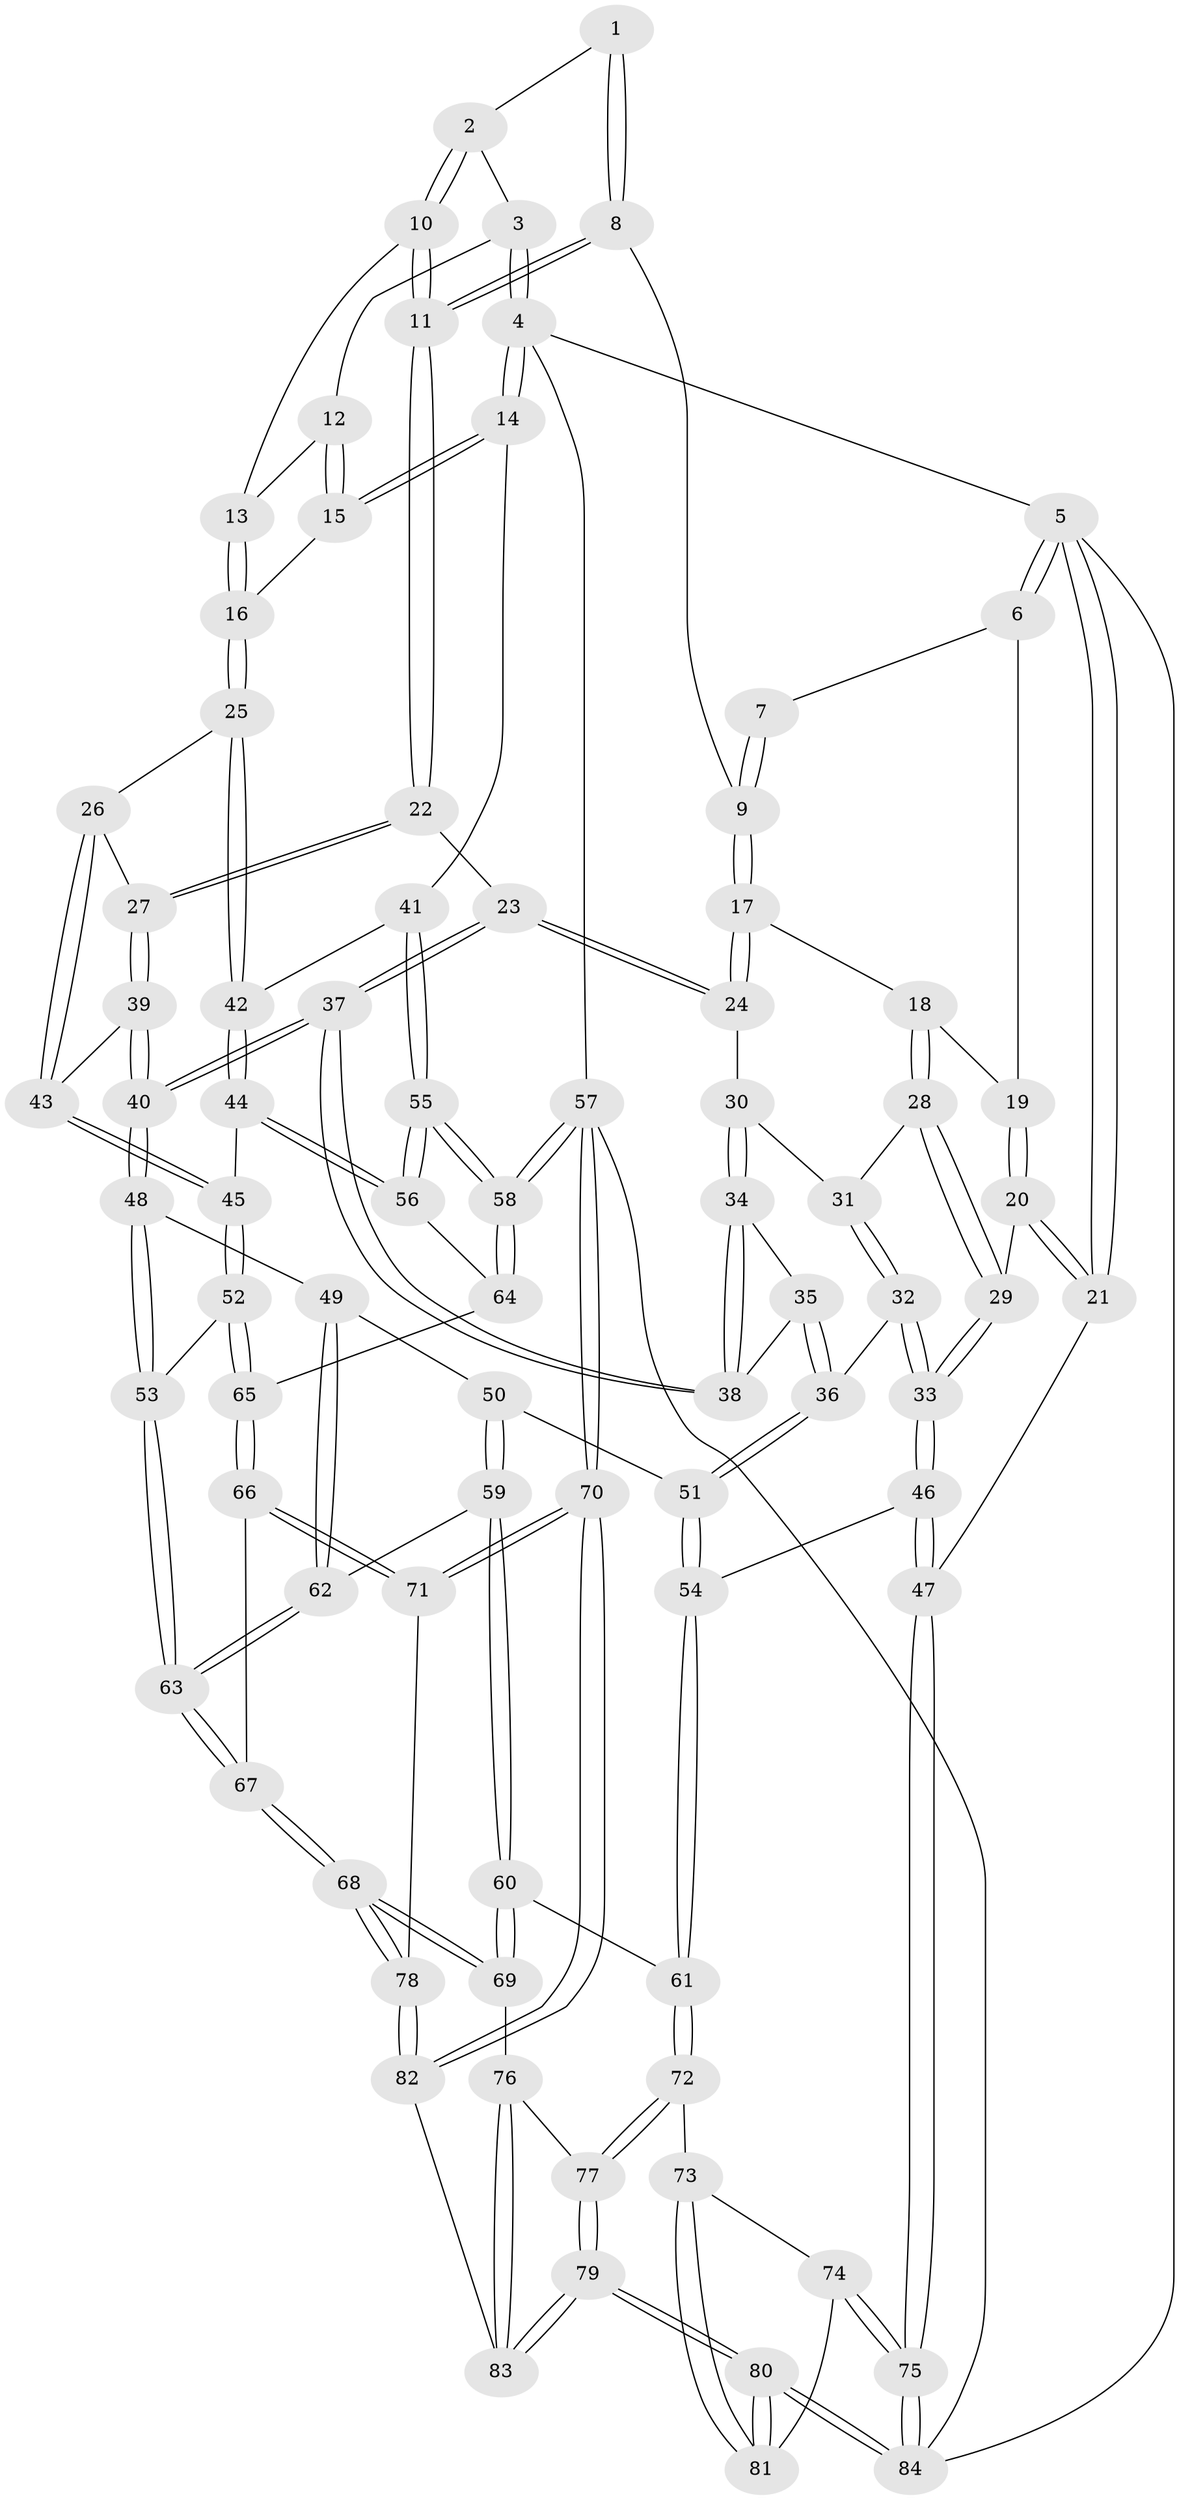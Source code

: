 // Generated by graph-tools (version 1.1) at 2025/17/03/09/25 04:17:03]
// undirected, 84 vertices, 207 edges
graph export_dot {
graph [start="1"]
  node [color=gray90,style=filled];
  1 [pos="+0.46544303928618574+0"];
  2 [pos="+0.751085530707213+0"];
  3 [pos="+1+0"];
  4 [pos="+1+0"];
  5 [pos="+0+0"];
  6 [pos="+0+0"];
  7 [pos="+0.34202741055878944+0"];
  8 [pos="+0.5259582189904256+0.12519436417362298"];
  9 [pos="+0.3204627267736728+0.11009483302332063"];
  10 [pos="+0.6045356684739429+0.14711168824828139"];
  11 [pos="+0.5808829383755414+0.16369951692274554"];
  12 [pos="+0.8061746372538391+0.1225802651186703"];
  13 [pos="+0.7383142942509445+0.15996873858752303"];
  14 [pos="+1+0.20109183025370053"];
  15 [pos="+0.8556947845084011+0.24426158638047735"];
  16 [pos="+0.7660140893241266+0.35375006836710443"];
  17 [pos="+0.308449220799321+0.12815190172420696"];
  18 [pos="+0.30171465042316337+0.133197061170428"];
  19 [pos="+0.111091797816605+0.10188725551982407"];
  20 [pos="+0.02982687317333276+0.36352420495995574"];
  21 [pos="+0+0.3741086646493351"];
  22 [pos="+0.5609191735047775+0.309489831372249"];
  23 [pos="+0.5167265984044142+0.32858374955667446"];
  24 [pos="+0.5092387954559897+0.32927637917856223"];
  25 [pos="+0.756486762955006+0.37822506073813617"];
  26 [pos="+0.7224778515678877+0.37620946215329654"];
  27 [pos="+0.6378339689227441+0.3529329932391355"];
  28 [pos="+0.25085282425766803+0.2938336618814148"];
  29 [pos="+0.06188858449025449+0.3754239172225027"];
  30 [pos="+0.4548442082398431+0.35437512274678457"];
  31 [pos="+0.35572389311407426+0.3684593531489556"];
  32 [pos="+0.30673218069602326+0.520282086789665"];
  33 [pos="+0.1613681481668538+0.5227182555492805"];
  34 [pos="+0.4381588500740449+0.4560396704677635"];
  35 [pos="+0.39755658125177573+0.5189946510381257"];
  36 [pos="+0.33396858382743455+0.5434187424078037"];
  37 [pos="+0.5187848674512145+0.5422672142583308"];
  38 [pos="+0.4932295417774088+0.5320126674858917"];
  39 [pos="+0.5794013562357496+0.5486613076518352"];
  40 [pos="+0.5447862414444998+0.5823940622153438"];
  41 [pos="+1+0.3171964195915882"];
  42 [pos="+0.8437915142292385+0.462028652644979"];
  43 [pos="+0.6500272476250188+0.526655460290412"];
  44 [pos="+0.831242255835581+0.6003351376911745"];
  45 [pos="+0.7956431519585814+0.6393110291392243"];
  46 [pos="+0.12705309709736287+0.7060216101915574"];
  47 [pos="+0+0.7846654283023682"];
  48 [pos="+0.5445570795504011+0.5897065361331942"];
  49 [pos="+0.5144525720404876+0.6314206419143047"];
  50 [pos="+0.3715637226022458+0.6128920704396769"];
  51 [pos="+0.3575461617566356+0.604991415656365"];
  52 [pos="+0.7784573172023179+0.6662387783853844"];
  53 [pos="+0.7463827255991432+0.6664690321843949"];
  54 [pos="+0.21930536830802114+0.774204604862359"];
  55 [pos="+1+0.7279014773723147"];
  56 [pos="+1+0.7210968021882393"];
  57 [pos="+1+1"];
  58 [pos="+1+1"];
  59 [pos="+0.4003866770095192+0.7369309300301758"];
  60 [pos="+0.2453518943778143+0.8152226129139474"];
  61 [pos="+0.24443025011973366+0.8151398234246678"];
  62 [pos="+0.5158410579099805+0.7519652700585818"];
  63 [pos="+0.530456396860948+0.7781733424428047"];
  64 [pos="+0.8699198525765005+0.7879379196135603"];
  65 [pos="+0.7926081342574804+0.7796634460894079"];
  66 [pos="+0.7710599097443251+0.8493023348684845"];
  67 [pos="+0.5357778530867687+0.8334319087998944"];
  68 [pos="+0.5124904186938001+0.880471443268568"];
  69 [pos="+0.41270522546886645+0.8912710072003878"];
  70 [pos="+1+1"];
  71 [pos="+0.7728644394377213+0.8569646344693566"];
  72 [pos="+0.2336985468999037+0.8455500034907025"];
  73 [pos="+0.22172660710348116+0.8557252378328117"];
  74 [pos="+0+0.8926511345451427"];
  75 [pos="+0+0.859912594585172"];
  76 [pos="+0.3991653040692124+0.9251143210785635"];
  77 [pos="+0.27338150226429125+1"];
  78 [pos="+0.5852135156703144+1"];
  79 [pos="+0.29665097970350085+1"];
  80 [pos="+0+1"];
  81 [pos="+0.1474890191587737+0.9328814541556157"];
  82 [pos="+0.5825207527412688+1"];
  83 [pos="+0.333063530408271+1"];
  84 [pos="+0+1"];
  1 -- 2;
  1 -- 8;
  1 -- 8;
  2 -- 3;
  2 -- 10;
  2 -- 10;
  3 -- 4;
  3 -- 4;
  3 -- 12;
  4 -- 5;
  4 -- 14;
  4 -- 14;
  4 -- 57;
  5 -- 6;
  5 -- 6;
  5 -- 21;
  5 -- 21;
  5 -- 84;
  6 -- 7;
  6 -- 19;
  7 -- 9;
  7 -- 9;
  8 -- 9;
  8 -- 11;
  8 -- 11;
  9 -- 17;
  9 -- 17;
  10 -- 11;
  10 -- 11;
  10 -- 13;
  11 -- 22;
  11 -- 22;
  12 -- 13;
  12 -- 15;
  12 -- 15;
  13 -- 16;
  13 -- 16;
  14 -- 15;
  14 -- 15;
  14 -- 41;
  15 -- 16;
  16 -- 25;
  16 -- 25;
  17 -- 18;
  17 -- 24;
  17 -- 24;
  18 -- 19;
  18 -- 28;
  18 -- 28;
  19 -- 20;
  19 -- 20;
  20 -- 21;
  20 -- 21;
  20 -- 29;
  21 -- 47;
  22 -- 23;
  22 -- 27;
  22 -- 27;
  23 -- 24;
  23 -- 24;
  23 -- 37;
  23 -- 37;
  24 -- 30;
  25 -- 26;
  25 -- 42;
  25 -- 42;
  26 -- 27;
  26 -- 43;
  26 -- 43;
  27 -- 39;
  27 -- 39;
  28 -- 29;
  28 -- 29;
  28 -- 31;
  29 -- 33;
  29 -- 33;
  30 -- 31;
  30 -- 34;
  30 -- 34;
  31 -- 32;
  31 -- 32;
  32 -- 33;
  32 -- 33;
  32 -- 36;
  33 -- 46;
  33 -- 46;
  34 -- 35;
  34 -- 38;
  34 -- 38;
  35 -- 36;
  35 -- 36;
  35 -- 38;
  36 -- 51;
  36 -- 51;
  37 -- 38;
  37 -- 38;
  37 -- 40;
  37 -- 40;
  39 -- 40;
  39 -- 40;
  39 -- 43;
  40 -- 48;
  40 -- 48;
  41 -- 42;
  41 -- 55;
  41 -- 55;
  42 -- 44;
  42 -- 44;
  43 -- 45;
  43 -- 45;
  44 -- 45;
  44 -- 56;
  44 -- 56;
  45 -- 52;
  45 -- 52;
  46 -- 47;
  46 -- 47;
  46 -- 54;
  47 -- 75;
  47 -- 75;
  48 -- 49;
  48 -- 53;
  48 -- 53;
  49 -- 50;
  49 -- 62;
  49 -- 62;
  50 -- 51;
  50 -- 59;
  50 -- 59;
  51 -- 54;
  51 -- 54;
  52 -- 53;
  52 -- 65;
  52 -- 65;
  53 -- 63;
  53 -- 63;
  54 -- 61;
  54 -- 61;
  55 -- 56;
  55 -- 56;
  55 -- 58;
  55 -- 58;
  56 -- 64;
  57 -- 58;
  57 -- 58;
  57 -- 70;
  57 -- 70;
  57 -- 84;
  58 -- 64;
  58 -- 64;
  59 -- 60;
  59 -- 60;
  59 -- 62;
  60 -- 61;
  60 -- 69;
  60 -- 69;
  61 -- 72;
  61 -- 72;
  62 -- 63;
  62 -- 63;
  63 -- 67;
  63 -- 67;
  64 -- 65;
  65 -- 66;
  65 -- 66;
  66 -- 67;
  66 -- 71;
  66 -- 71;
  67 -- 68;
  67 -- 68;
  68 -- 69;
  68 -- 69;
  68 -- 78;
  68 -- 78;
  69 -- 76;
  70 -- 71;
  70 -- 71;
  70 -- 82;
  70 -- 82;
  71 -- 78;
  72 -- 73;
  72 -- 77;
  72 -- 77;
  73 -- 74;
  73 -- 81;
  73 -- 81;
  74 -- 75;
  74 -- 75;
  74 -- 81;
  75 -- 84;
  75 -- 84;
  76 -- 77;
  76 -- 83;
  76 -- 83;
  77 -- 79;
  77 -- 79;
  78 -- 82;
  78 -- 82;
  79 -- 80;
  79 -- 80;
  79 -- 83;
  79 -- 83;
  80 -- 81;
  80 -- 81;
  80 -- 84;
  80 -- 84;
  82 -- 83;
}
